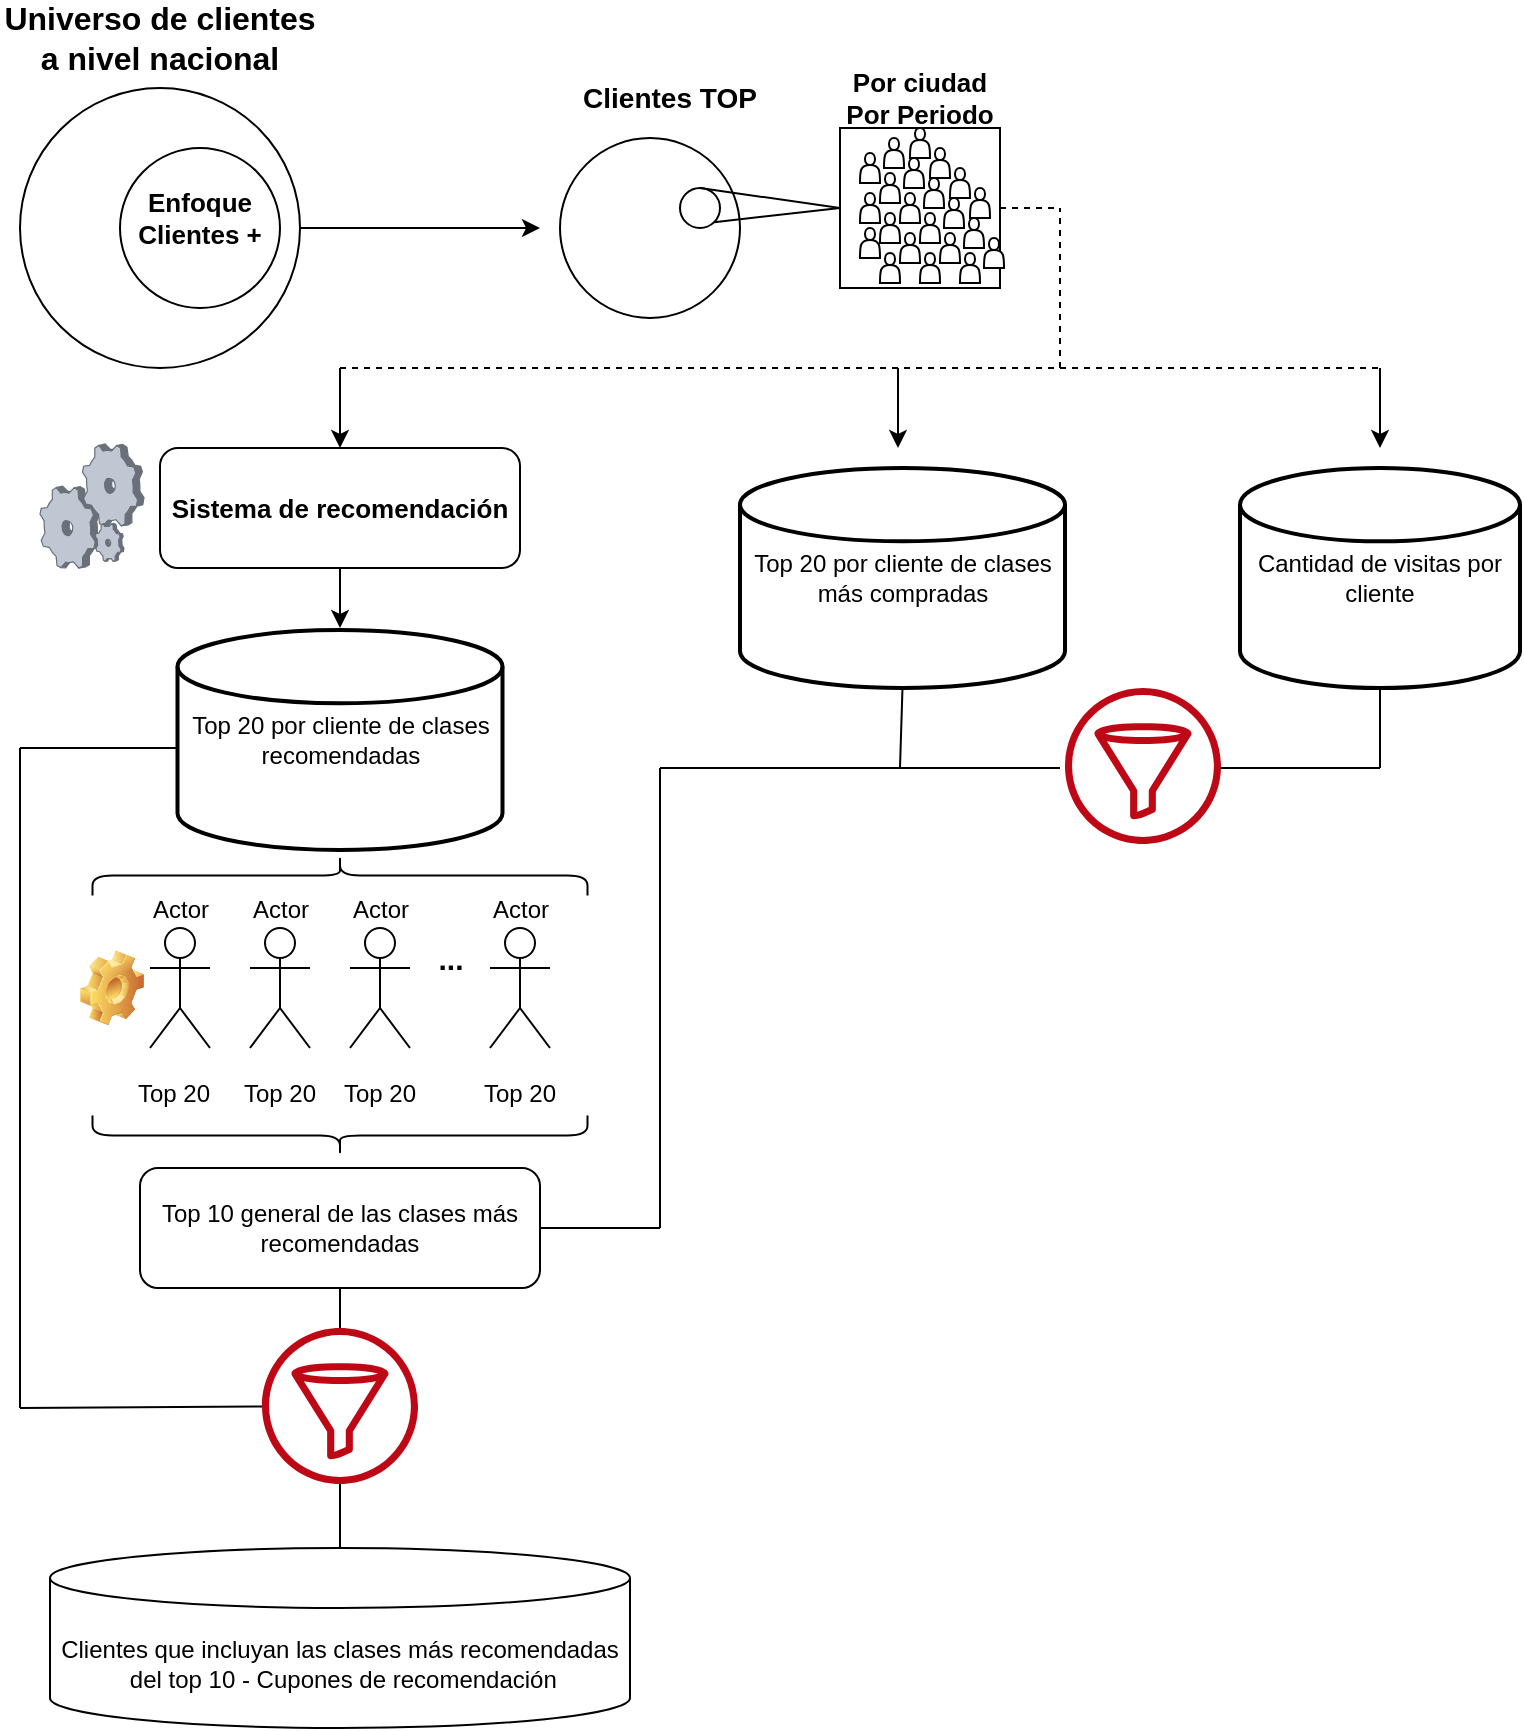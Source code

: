 <mxfile version="21.3.2" type="github">
  <diagram name="Página-1" id="LDBdHK_t5nrsPzFhc7is">
    <mxGraphModel dx="880" dy="452" grid="1" gridSize="10" guides="1" tooltips="1" connect="1" arrows="1" fold="1" page="1" pageScale="1" pageWidth="827" pageHeight="1169" math="0" shadow="0">
      <root>
        <mxCell id="0" />
        <mxCell id="1" parent="0" />
        <mxCell id="lZyJ6sqDVqnryt-lG0rH-1" value="" style="ellipse;whiteSpace=wrap;html=1;aspect=fixed;" parent="1" vertex="1">
          <mxGeometry x="40" y="60" width="140" height="140" as="geometry" />
        </mxCell>
        <mxCell id="lZyJ6sqDVqnryt-lG0rH-2" value="&lt;font style=&quot;font-size: 16px;&quot;&gt;Universo de clientes a nivel nacional&lt;/font&gt;" style="text;html=1;strokeColor=none;fillColor=none;align=center;verticalAlign=middle;whiteSpace=wrap;rounded=0;fontStyle=1;fontSize=16;" parent="1" vertex="1">
          <mxGeometry x="30" y="20" width="160" height="30" as="geometry" />
        </mxCell>
        <mxCell id="lZyJ6sqDVqnryt-lG0rH-7" value="" style="endArrow=classic;html=1;rounded=0;exitX=1;exitY=0.5;exitDx=0;exitDy=0;" parent="1" source="lZyJ6sqDVqnryt-lG0rH-1" edge="1">
          <mxGeometry width="50" height="50" relative="1" as="geometry">
            <mxPoint x="390" y="180" as="sourcePoint" />
            <mxPoint x="300" y="130" as="targetPoint" />
          </mxGeometry>
        </mxCell>
        <mxCell id="lZyJ6sqDVqnryt-lG0rH-10" value="" style="ellipse;whiteSpace=wrap;html=1;aspect=fixed;" parent="1" vertex="1">
          <mxGeometry x="310" y="85" width="90" height="90" as="geometry" />
        </mxCell>
        <mxCell id="lZyJ6sqDVqnryt-lG0rH-11" value="Clientes TOP" style="text;html=1;strokeColor=none;fillColor=none;align=center;verticalAlign=middle;whiteSpace=wrap;rounded=0;fontStyle=1;fontSize=14;" parent="1" vertex="1">
          <mxGeometry x="320" y="50" width="90" height="30" as="geometry" />
        </mxCell>
        <mxCell id="lZyJ6sqDVqnryt-lG0rH-13" value="" style="ellipse;whiteSpace=wrap;html=1;aspect=fixed;" parent="1" vertex="1">
          <mxGeometry x="370" y="110" width="20" height="20" as="geometry" />
        </mxCell>
        <mxCell id="lZyJ6sqDVqnryt-lG0rH-14" value="" style="endArrow=none;html=1;rounded=0;exitX=1;exitY=1;exitDx=0;exitDy=0;entryX=0;entryY=0.5;entryDx=0;entryDy=0;" parent="1" source="lZyJ6sqDVqnryt-lG0rH-13" target="lZyJ6sqDVqnryt-lG0rH-16" edge="1">
          <mxGeometry width="50" height="50" relative="1" as="geometry">
            <mxPoint x="390" y="160" as="sourcePoint" />
            <mxPoint x="440" y="110" as="targetPoint" />
          </mxGeometry>
        </mxCell>
        <mxCell id="lZyJ6sqDVqnryt-lG0rH-15" value="" style="endArrow=none;html=1;rounded=0;exitX=0.5;exitY=0;exitDx=0;exitDy=0;entryX=0;entryY=0.5;entryDx=0;entryDy=0;" parent="1" source="lZyJ6sqDVqnryt-lG0rH-13" target="lZyJ6sqDVqnryt-lG0rH-16" edge="1">
          <mxGeometry width="50" height="50" relative="1" as="geometry">
            <mxPoint x="390" y="160" as="sourcePoint" />
            <mxPoint x="440" y="110" as="targetPoint" />
          </mxGeometry>
        </mxCell>
        <mxCell id="lZyJ6sqDVqnryt-lG0rH-16" value="" style="whiteSpace=wrap;html=1;aspect=fixed;" parent="1" vertex="1">
          <mxGeometry x="450" y="80" width="80" height="80" as="geometry" />
        </mxCell>
        <mxCell id="lZyJ6sqDVqnryt-lG0rH-17" value="Por ciudad&lt;br style=&quot;font-size: 13px;&quot;&gt;Por Periodo" style="text;html=1;strokeColor=none;fillColor=none;align=center;verticalAlign=middle;whiteSpace=wrap;rounded=0;fontStyle=1;fontSize=13;" parent="1" vertex="1">
          <mxGeometry x="450" y="50" width="80" height="30" as="geometry" />
        </mxCell>
        <mxCell id="rWU9i9-iqi5T9KxDgLIL-1" value="" style="endArrow=none;html=1;rounded=0;exitX=1;exitY=0.5;exitDx=0;exitDy=0;dashed=1;" parent="1" source="lZyJ6sqDVqnryt-lG0rH-16" edge="1">
          <mxGeometry width="50" height="50" relative="1" as="geometry">
            <mxPoint x="610" y="120" as="sourcePoint" />
            <mxPoint x="560" y="120" as="targetPoint" />
          </mxGeometry>
        </mxCell>
        <mxCell id="rWU9i9-iqi5T9KxDgLIL-4" value="" style="shape=actor;whiteSpace=wrap;html=1;" parent="1" vertex="1">
          <mxGeometry x="460" y="92.5" width="10" height="15" as="geometry" />
        </mxCell>
        <mxCell id="rWU9i9-iqi5T9KxDgLIL-5" value="" style="shape=actor;whiteSpace=wrap;html=1;" parent="1" vertex="1">
          <mxGeometry x="470" y="102.5" width="10" height="15" as="geometry" />
        </mxCell>
        <mxCell id="rWU9i9-iqi5T9KxDgLIL-6" value="" style="shape=actor;whiteSpace=wrap;html=1;" parent="1" vertex="1">
          <mxGeometry x="480" y="112.5" width="10" height="15" as="geometry" />
        </mxCell>
        <mxCell id="rWU9i9-iqi5T9KxDgLIL-7" value="" style="shape=actor;whiteSpace=wrap;html=1;" parent="1" vertex="1">
          <mxGeometry x="490" y="122.5" width="10" height="15" as="geometry" />
        </mxCell>
        <mxCell id="rWU9i9-iqi5T9KxDgLIL-8" value="" style="shape=actor;whiteSpace=wrap;html=1;" parent="1" vertex="1">
          <mxGeometry x="500" y="132.5" width="10" height="15" as="geometry" />
        </mxCell>
        <mxCell id="rWU9i9-iqi5T9KxDgLIL-9" value="" style="shape=actor;whiteSpace=wrap;html=1;" parent="1" vertex="1">
          <mxGeometry x="510" y="142.5" width="10" height="15" as="geometry" />
        </mxCell>
        <mxCell id="rWU9i9-iqi5T9KxDgLIL-10" value="" style="shape=actor;whiteSpace=wrap;html=1;" parent="1" vertex="1">
          <mxGeometry x="460" y="112.5" width="10" height="15" as="geometry" />
        </mxCell>
        <mxCell id="rWU9i9-iqi5T9KxDgLIL-16" value="" style="shape=actor;whiteSpace=wrap;html=1;" parent="1" vertex="1">
          <mxGeometry x="470" y="122.5" width="10" height="15" as="geometry" />
        </mxCell>
        <mxCell id="rWU9i9-iqi5T9KxDgLIL-17" value="" style="shape=actor;whiteSpace=wrap;html=1;" parent="1" vertex="1">
          <mxGeometry x="480" y="132.5" width="10" height="15" as="geometry" />
        </mxCell>
        <mxCell id="rWU9i9-iqi5T9KxDgLIL-18" value="" style="shape=actor;whiteSpace=wrap;html=1;" parent="1" vertex="1">
          <mxGeometry x="490" y="142.5" width="10" height="15" as="geometry" />
        </mxCell>
        <mxCell id="rWU9i9-iqi5T9KxDgLIL-19" value="" style="shape=actor;whiteSpace=wrap;html=1;" parent="1" vertex="1">
          <mxGeometry x="472" y="85" width="10" height="15" as="geometry" />
        </mxCell>
        <mxCell id="rWU9i9-iqi5T9KxDgLIL-20" value="" style="shape=actor;whiteSpace=wrap;html=1;" parent="1" vertex="1">
          <mxGeometry x="482" y="95" width="10" height="15" as="geometry" />
        </mxCell>
        <mxCell id="rWU9i9-iqi5T9KxDgLIL-21" value="" style="shape=actor;whiteSpace=wrap;html=1;" parent="1" vertex="1">
          <mxGeometry x="492" y="105" width="10" height="15" as="geometry" />
        </mxCell>
        <mxCell id="rWU9i9-iqi5T9KxDgLIL-22" value="" style="shape=actor;whiteSpace=wrap;html=1;" parent="1" vertex="1">
          <mxGeometry x="502" y="115" width="10" height="15" as="geometry" />
        </mxCell>
        <mxCell id="rWU9i9-iqi5T9KxDgLIL-23" value="" style="shape=actor;whiteSpace=wrap;html=1;" parent="1" vertex="1">
          <mxGeometry x="512" y="125" width="10" height="15" as="geometry" />
        </mxCell>
        <mxCell id="rWU9i9-iqi5T9KxDgLIL-24" value="" style="shape=actor;whiteSpace=wrap;html=1;" parent="1" vertex="1">
          <mxGeometry x="522" y="135" width="10" height="15" as="geometry" />
        </mxCell>
        <mxCell id="rWU9i9-iqi5T9KxDgLIL-25" value="" style="shape=actor;whiteSpace=wrap;html=1;" parent="1" vertex="1">
          <mxGeometry x="460" y="130" width="10" height="15" as="geometry" />
        </mxCell>
        <mxCell id="rWU9i9-iqi5T9KxDgLIL-26" value="" style="shape=actor;whiteSpace=wrap;html=1;" parent="1" vertex="1">
          <mxGeometry x="470" y="142.5" width="10" height="15" as="geometry" />
        </mxCell>
        <mxCell id="rWU9i9-iqi5T9KxDgLIL-27" value="" style="shape=actor;whiteSpace=wrap;html=1;" parent="1" vertex="1">
          <mxGeometry x="485" y="80" width="10" height="15" as="geometry" />
        </mxCell>
        <mxCell id="rWU9i9-iqi5T9KxDgLIL-28" value="" style="shape=actor;whiteSpace=wrap;html=1;" parent="1" vertex="1">
          <mxGeometry x="495" y="90" width="10" height="15" as="geometry" />
        </mxCell>
        <mxCell id="rWU9i9-iqi5T9KxDgLIL-29" value="" style="shape=actor;whiteSpace=wrap;html=1;" parent="1" vertex="1">
          <mxGeometry x="505" y="100" width="10" height="15" as="geometry" />
        </mxCell>
        <mxCell id="rWU9i9-iqi5T9KxDgLIL-30" value="" style="shape=actor;whiteSpace=wrap;html=1;" parent="1" vertex="1">
          <mxGeometry x="515" y="110" width="10" height="15" as="geometry" />
        </mxCell>
        <mxCell id="rWU9i9-iqi5T9KxDgLIL-35" value="" style="endArrow=none;html=1;rounded=0;dashed=1;" parent="1" edge="1">
          <mxGeometry width="50" height="50" relative="1" as="geometry">
            <mxPoint x="200" y="200" as="sourcePoint" />
            <mxPoint x="560" y="200" as="targetPoint" />
          </mxGeometry>
        </mxCell>
        <mxCell id="rWU9i9-iqi5T9KxDgLIL-36" value="" style="endArrow=classic;html=1;rounded=0;" parent="1" edge="1">
          <mxGeometry width="50" height="50" relative="1" as="geometry">
            <mxPoint x="200" y="200" as="sourcePoint" />
            <mxPoint x="200" y="240" as="targetPoint" />
          </mxGeometry>
        </mxCell>
        <mxCell id="rWU9i9-iqi5T9KxDgLIL-38" value="&lt;b&gt;&lt;font style=&quot;font-size: 13px;&quot;&gt;Sistema de recomendación&lt;/font&gt;&lt;/b&gt;" style="rounded=1;whiteSpace=wrap;html=1;" parent="1" vertex="1">
          <mxGeometry x="110" y="240" width="180" height="60" as="geometry" />
        </mxCell>
        <mxCell id="rWU9i9-iqi5T9KxDgLIL-39" value="" style="endArrow=none;dashed=1;html=1;rounded=0;" parent="1" edge="1">
          <mxGeometry width="50" height="50" relative="1" as="geometry">
            <mxPoint x="560" y="200" as="sourcePoint" />
            <mxPoint x="560" y="120" as="targetPoint" />
          </mxGeometry>
        </mxCell>
        <mxCell id="rWU9i9-iqi5T9KxDgLIL-40" value="" style="endArrow=none;dashed=1;html=1;rounded=0;" parent="1" edge="1">
          <mxGeometry width="50" height="50" relative="1" as="geometry">
            <mxPoint x="560" y="200" as="sourcePoint" />
            <mxPoint x="720" y="200" as="targetPoint" />
          </mxGeometry>
        </mxCell>
        <mxCell id="rWU9i9-iqi5T9KxDgLIL-41" value="" style="endArrow=classic;html=1;rounded=0;" parent="1" edge="1">
          <mxGeometry width="50" height="50" relative="1" as="geometry">
            <mxPoint x="479" y="200" as="sourcePoint" />
            <mxPoint x="479" y="240" as="targetPoint" />
          </mxGeometry>
        </mxCell>
        <mxCell id="rWU9i9-iqi5T9KxDgLIL-42" value="" style="verticalLabelPosition=bottom;sketch=0;aspect=fixed;html=1;verticalAlign=top;strokeColor=none;align=center;outlineConnect=0;shape=mxgraph.citrix.process;" parent="1" vertex="1">
          <mxGeometry x="50" y="238" width="52" height="62" as="geometry" />
        </mxCell>
        <mxCell id="rWU9i9-iqi5T9KxDgLIL-46" value="" style="ellipse;whiteSpace=wrap;html=1;aspect=fixed;" parent="1" vertex="1">
          <mxGeometry x="90" y="90" width="80" height="80" as="geometry" />
        </mxCell>
        <mxCell id="lZyJ6sqDVqnryt-lG0rH-9" value="Enfoque Clientes +" style="text;html=1;strokeColor=none;fillColor=none;align=center;verticalAlign=middle;whiteSpace=wrap;rounded=0;fontSize=13;fontStyle=1" parent="1" vertex="1">
          <mxGeometry x="80" y="105" width="100" height="40" as="geometry" />
        </mxCell>
        <mxCell id="rWU9i9-iqi5T9KxDgLIL-47" value="" style="endArrow=classic;html=1;rounded=0;" parent="1" edge="1">
          <mxGeometry width="50" height="50" relative="1" as="geometry">
            <mxPoint x="200" y="300" as="sourcePoint" />
            <mxPoint x="200" y="330" as="targetPoint" />
          </mxGeometry>
        </mxCell>
        <mxCell id="4HomfuytI-s5-69t1NZN-2" value="Actor" style="shape=umlActor;verticalLabelPosition=top;verticalAlign=bottom;html=1;outlineConnect=0;labelPosition=center;align=center;" parent="1" vertex="1">
          <mxGeometry x="105" y="480" width="30" height="60" as="geometry" />
        </mxCell>
        <mxCell id="4HomfuytI-s5-69t1NZN-8" value="" style="shape=curlyBracket;whiteSpace=wrap;html=1;rounded=1;labelPosition=left;verticalLabelPosition=middle;align=right;verticalAlign=middle;rotation=90;" parent="1" vertex="1">
          <mxGeometry x="190" y="330" width="20" height="247.5" as="geometry" />
        </mxCell>
        <mxCell id="4HomfuytI-s5-69t1NZN-9" value="Actor" style="shape=umlActor;verticalLabelPosition=top;verticalAlign=bottom;html=1;outlineConnect=0;labelPosition=center;align=center;" parent="1" vertex="1">
          <mxGeometry x="155" y="480" width="30" height="60" as="geometry" />
        </mxCell>
        <mxCell id="4HomfuytI-s5-69t1NZN-10" value="Actor" style="shape=umlActor;verticalLabelPosition=top;verticalAlign=bottom;html=1;outlineConnect=0;labelPosition=center;align=center;" parent="1" vertex="1">
          <mxGeometry x="205" y="480" width="30" height="60" as="geometry" />
        </mxCell>
        <mxCell id="4HomfuytI-s5-69t1NZN-11" value="&lt;b&gt;&lt;font style=&quot;font-size: 15px;&quot;&gt;...&lt;/font&gt;&lt;/b&gt;" style="text;html=1;align=center;verticalAlign=middle;resizable=0;points=[];autosize=1;strokeColor=none;fillColor=none;" parent="1" vertex="1">
          <mxGeometry x="235" y="480" width="40" height="30" as="geometry" />
        </mxCell>
        <mxCell id="4HomfuytI-s5-69t1NZN-12" value="Actor" style="shape=umlActor;verticalLabelPosition=top;verticalAlign=bottom;html=1;outlineConnect=0;labelPosition=center;align=center;" parent="1" vertex="1">
          <mxGeometry x="275" y="480" width="30" height="60" as="geometry" />
        </mxCell>
        <mxCell id="4HomfuytI-s5-69t1NZN-13" value="Top 20" style="text;html=1;strokeColor=none;fillColor=none;align=center;verticalAlign=middle;whiteSpace=wrap;rounded=0;" parent="1" vertex="1">
          <mxGeometry x="87" y="547.5" width="60" height="30" as="geometry" />
        </mxCell>
        <mxCell id="4HomfuytI-s5-69t1NZN-14" value="Top 20" style="text;html=1;strokeColor=none;fillColor=none;align=center;verticalAlign=middle;whiteSpace=wrap;rounded=0;" parent="1" vertex="1">
          <mxGeometry x="140" y="547.5" width="60" height="30" as="geometry" />
        </mxCell>
        <mxCell id="4HomfuytI-s5-69t1NZN-15" value="Top 20" style="text;html=1;strokeColor=none;fillColor=none;align=center;verticalAlign=middle;whiteSpace=wrap;rounded=0;" parent="1" vertex="1">
          <mxGeometry x="190" y="547.5" width="60" height="30" as="geometry" />
        </mxCell>
        <mxCell id="4HomfuytI-s5-69t1NZN-16" value="Top 20" style="text;html=1;strokeColor=none;fillColor=none;align=center;verticalAlign=middle;whiteSpace=wrap;rounded=0;" parent="1" vertex="1">
          <mxGeometry x="260" y="547.5" width="60" height="30" as="geometry" />
        </mxCell>
        <mxCell id="4HomfuytI-s5-69t1NZN-17" value="" style="shape=curlyBracket;whiteSpace=wrap;html=1;rounded=1;labelPosition=left;verticalLabelPosition=middle;align=right;verticalAlign=middle;rotation=-90;" parent="1" vertex="1">
          <mxGeometry x="190" y="460" width="20" height="247.5" as="geometry" />
        </mxCell>
        <mxCell id="4HomfuytI-s5-69t1NZN-18" value="" style="shape=image;html=1;verticalLabelPosition=bottom;verticalAlign=top;imageAspect=1;aspect=fixed;image=img/clipart/Gear_128x128.png" parent="1" vertex="1">
          <mxGeometry x="70" y="491.23" width="32" height="37.54" as="geometry" />
        </mxCell>
        <mxCell id="4HomfuytI-s5-69t1NZN-21" value="&lt;font style=&quot;font-size: 12px;&quot;&gt;Top 20 por cliente de clases recomendadas&lt;/font&gt;" style="strokeWidth=2;html=1;shape=mxgraph.flowchart.database;whiteSpace=wrap;" parent="1" vertex="1">
          <mxGeometry x="118.75" y="331" width="162.5" height="110" as="geometry" />
        </mxCell>
        <mxCell id="4HomfuytI-s5-69t1NZN-22" value="Top 20 por cliente de clases más compradas" style="strokeWidth=2;html=1;shape=mxgraph.flowchart.database;whiteSpace=wrap;" parent="1" vertex="1">
          <mxGeometry x="400" y="250" width="162.5" height="110" as="geometry" />
        </mxCell>
        <mxCell id="AdBYq1xFmMbyyhqE8FVt-1" value="Top 10 general de las clases más recomendadas" style="rounded=1;whiteSpace=wrap;html=1;" vertex="1" parent="1">
          <mxGeometry x="100" y="600" width="200" height="60" as="geometry" />
        </mxCell>
        <mxCell id="AdBYq1xFmMbyyhqE8FVt-2" value="" style="endArrow=none;html=1;rounded=0;" edge="1" parent="1">
          <mxGeometry width="50" height="50" relative="1" as="geometry">
            <mxPoint x="40" y="390" as="sourcePoint" />
            <mxPoint x="118.75" y="390" as="targetPoint" />
          </mxGeometry>
        </mxCell>
        <mxCell id="AdBYq1xFmMbyyhqE8FVt-3" value="" style="endArrow=none;html=1;rounded=0;" edge="1" parent="1">
          <mxGeometry width="50" height="50" relative="1" as="geometry">
            <mxPoint x="40" y="720" as="sourcePoint" />
            <mxPoint x="40" y="390" as="targetPoint" />
          </mxGeometry>
        </mxCell>
        <mxCell id="AdBYq1xFmMbyyhqE8FVt-4" value="" style="sketch=0;outlineConnect=0;fontColor=#232F3E;gradientColor=none;fillColor=#BF0816;strokeColor=none;dashed=0;verticalLabelPosition=bottom;verticalAlign=top;align=center;html=1;fontSize=12;fontStyle=0;aspect=fixed;pointerEvents=1;shape=mxgraph.aws4.filtering_rule;" vertex="1" parent="1">
          <mxGeometry x="161" y="680" width="78" height="78" as="geometry" />
        </mxCell>
        <mxCell id="AdBYq1xFmMbyyhqE8FVt-5" value="" style="endArrow=none;html=1;rounded=0;" edge="1" parent="1" target="AdBYq1xFmMbyyhqE8FVt-4">
          <mxGeometry width="50" height="50" relative="1" as="geometry">
            <mxPoint x="40" y="720" as="sourcePoint" />
            <mxPoint x="120" y="720" as="targetPoint" />
          </mxGeometry>
        </mxCell>
        <mxCell id="AdBYq1xFmMbyyhqE8FVt-6" value="" style="endArrow=none;html=1;rounded=0;entryX=0.5;entryY=1;entryDx=0;entryDy=0;" edge="1" parent="1" source="AdBYq1xFmMbyyhqE8FVt-4" target="AdBYq1xFmMbyyhqE8FVt-1">
          <mxGeometry width="50" height="50" relative="1" as="geometry">
            <mxPoint x="370" y="680" as="sourcePoint" />
            <mxPoint x="390" y="660" as="targetPoint" />
          </mxGeometry>
        </mxCell>
        <mxCell id="AdBYq1xFmMbyyhqE8FVt-9" value="" style="endArrow=none;html=1;rounded=0;" edge="1" parent="1" source="AdBYq1xFmMbyyhqE8FVt-4">
          <mxGeometry width="50" height="50" relative="1" as="geometry">
            <mxPoint x="200" y="770" as="sourcePoint" />
            <mxPoint x="200" y="790" as="targetPoint" />
          </mxGeometry>
        </mxCell>
        <mxCell id="AdBYq1xFmMbyyhqE8FVt-10" value="Clientes que incluyan las clases más recomendadas&lt;br&gt;&amp;nbsp;del top 10 - Cupones de recomendación" style="shape=cylinder3;whiteSpace=wrap;html=1;boundedLbl=1;backgroundOutline=1;size=15;" vertex="1" parent="1">
          <mxGeometry x="55" y="790" width="290" height="90" as="geometry" />
        </mxCell>
        <mxCell id="AdBYq1xFmMbyyhqE8FVt-12" value="" style="endArrow=classic;html=1;rounded=0;" edge="1" parent="1">
          <mxGeometry width="50" height="50" relative="1" as="geometry">
            <mxPoint x="720" y="200" as="sourcePoint" />
            <mxPoint x="720" y="240" as="targetPoint" />
          </mxGeometry>
        </mxCell>
        <mxCell id="AdBYq1xFmMbyyhqE8FVt-14" value="Cantidad de visitas por cliente" style="strokeWidth=2;html=1;shape=mxgraph.flowchart.database;whiteSpace=wrap;" vertex="1" parent="1">
          <mxGeometry x="650" y="250" width="140" height="110" as="geometry" />
        </mxCell>
        <mxCell id="AdBYq1xFmMbyyhqE8FVt-16" value="" style="endArrow=none;html=1;rounded=0;exitX=1;exitY=0.5;exitDx=0;exitDy=0;" edge="1" parent="1" source="AdBYq1xFmMbyyhqE8FVt-1">
          <mxGeometry width="50" height="50" relative="1" as="geometry">
            <mxPoint x="340" y="630" as="sourcePoint" />
            <mxPoint x="360" y="630" as="targetPoint" />
          </mxGeometry>
        </mxCell>
        <mxCell id="AdBYq1xFmMbyyhqE8FVt-17" value="" style="endArrow=none;html=1;rounded=0;" edge="1" parent="1">
          <mxGeometry width="50" height="50" relative="1" as="geometry">
            <mxPoint x="360" y="630" as="sourcePoint" />
            <mxPoint x="360" y="400" as="targetPoint" />
          </mxGeometry>
        </mxCell>
        <mxCell id="AdBYq1xFmMbyyhqE8FVt-18" value="" style="endArrow=none;html=1;rounded=0;" edge="1" parent="1">
          <mxGeometry width="50" height="50" relative="1" as="geometry">
            <mxPoint x="360" y="400" as="sourcePoint" />
            <mxPoint x="560" y="400" as="targetPoint" />
          </mxGeometry>
        </mxCell>
        <mxCell id="AdBYq1xFmMbyyhqE8FVt-20" value="" style="endArrow=none;html=1;rounded=0;entryX=0.5;entryY=1;entryDx=0;entryDy=0;entryPerimeter=0;" edge="1" parent="1" target="4HomfuytI-s5-69t1NZN-22">
          <mxGeometry width="50" height="50" relative="1" as="geometry">
            <mxPoint x="480" y="400" as="sourcePoint" />
            <mxPoint x="510" y="430" as="targetPoint" />
          </mxGeometry>
        </mxCell>
        <mxCell id="AdBYq1xFmMbyyhqE8FVt-21" value="" style="sketch=0;outlineConnect=0;fontColor=#232F3E;gradientColor=none;fillColor=#BF0816;strokeColor=none;dashed=0;verticalLabelPosition=bottom;verticalAlign=top;align=center;html=1;fontSize=12;fontStyle=0;aspect=fixed;pointerEvents=1;shape=mxgraph.aws4.filtering_rule;" vertex="1" parent="1">
          <mxGeometry x="562.5" y="360" width="78" height="78" as="geometry" />
        </mxCell>
        <mxCell id="AdBYq1xFmMbyyhqE8FVt-22" value="" style="endArrow=none;html=1;rounded=0;entryX=0.5;entryY=1;entryDx=0;entryDy=0;entryPerimeter=0;" edge="1" parent="1" target="AdBYq1xFmMbyyhqE8FVt-14">
          <mxGeometry width="50" height="50" relative="1" as="geometry">
            <mxPoint x="720" y="400" as="sourcePoint" />
            <mxPoint x="730" y="380" as="targetPoint" />
          </mxGeometry>
        </mxCell>
        <mxCell id="AdBYq1xFmMbyyhqE8FVt-23" value="" style="endArrow=none;html=1;rounded=0;exitX=0.994;exitY=0.513;exitDx=0;exitDy=0;exitPerimeter=0;" edge="1" parent="1" source="AdBYq1xFmMbyyhqE8FVt-21">
          <mxGeometry width="50" height="50" relative="1" as="geometry">
            <mxPoint x="670" y="470" as="sourcePoint" />
            <mxPoint x="720" y="400" as="targetPoint" />
          </mxGeometry>
        </mxCell>
      </root>
    </mxGraphModel>
  </diagram>
</mxfile>
